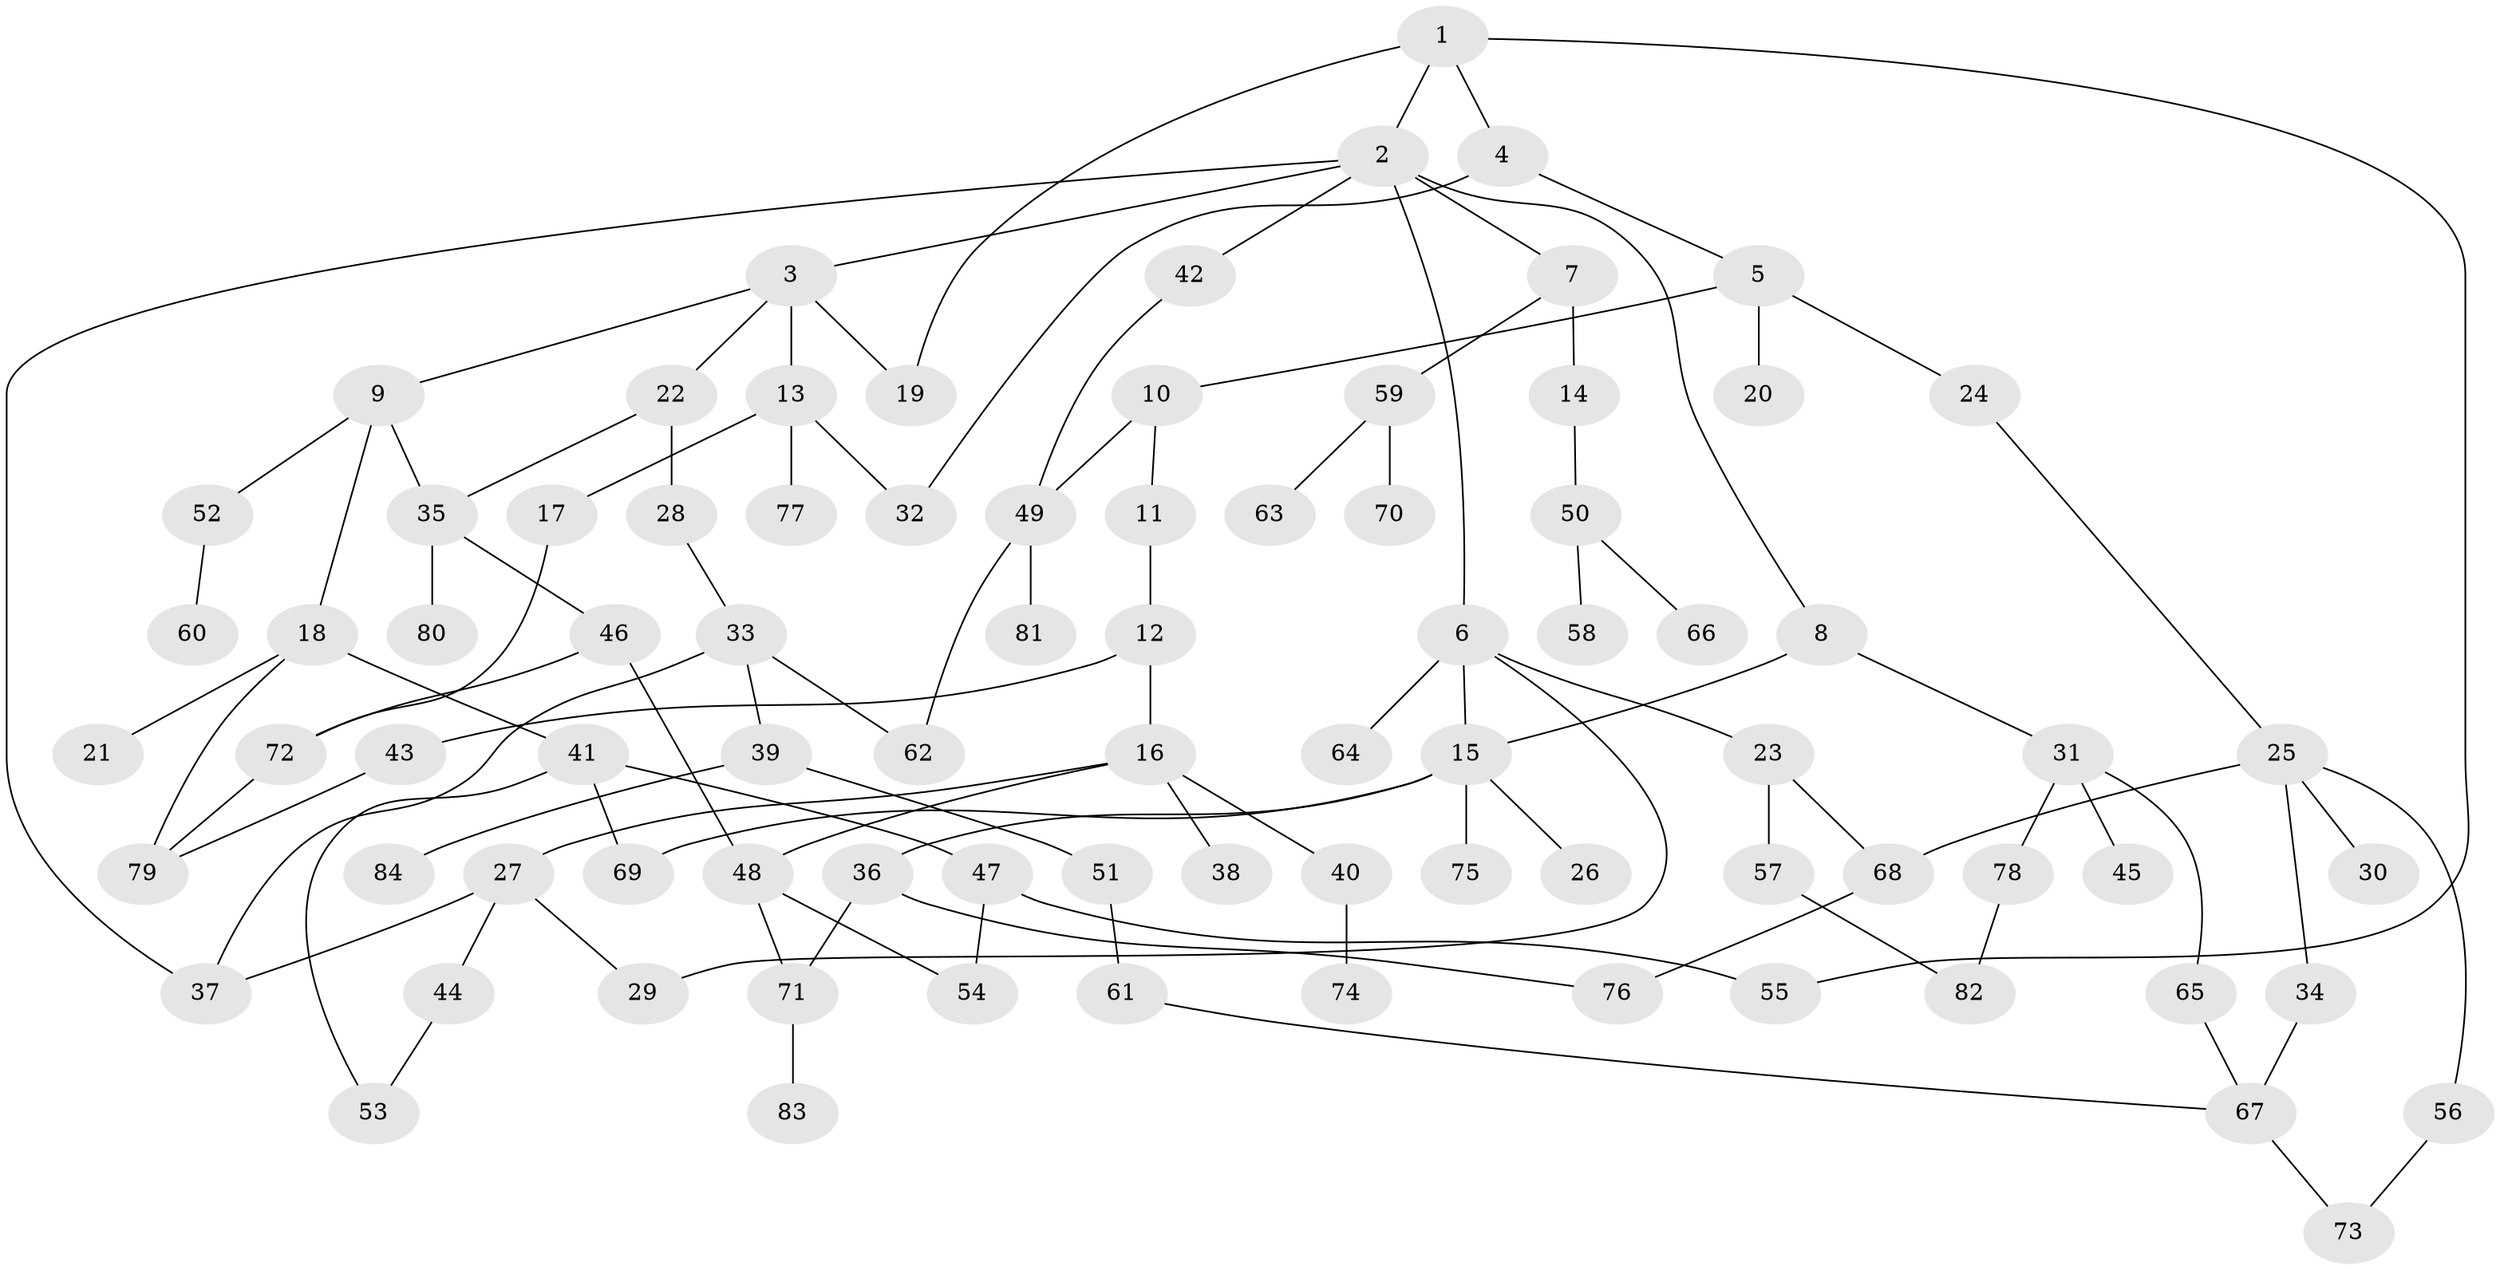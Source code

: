 // coarse degree distribution, {4: 0.13793103448275862, 7: 0.017241379310344827, 5: 0.08620689655172414, 3: 0.20689655172413793, 8: 0.017241379310344827, 2: 0.3103448275862069, 1: 0.20689655172413793, 6: 0.017241379310344827}
// Generated by graph-tools (version 1.1) at 2025/17/03/04/25 18:17:11]
// undirected, 84 vertices, 107 edges
graph export_dot {
graph [start="1"]
  node [color=gray90,style=filled];
  1;
  2;
  3;
  4;
  5;
  6;
  7;
  8;
  9;
  10;
  11;
  12;
  13;
  14;
  15;
  16;
  17;
  18;
  19;
  20;
  21;
  22;
  23;
  24;
  25;
  26;
  27;
  28;
  29;
  30;
  31;
  32;
  33;
  34;
  35;
  36;
  37;
  38;
  39;
  40;
  41;
  42;
  43;
  44;
  45;
  46;
  47;
  48;
  49;
  50;
  51;
  52;
  53;
  54;
  55;
  56;
  57;
  58;
  59;
  60;
  61;
  62;
  63;
  64;
  65;
  66;
  67;
  68;
  69;
  70;
  71;
  72;
  73;
  74;
  75;
  76;
  77;
  78;
  79;
  80;
  81;
  82;
  83;
  84;
  1 -- 2;
  1 -- 4;
  1 -- 19;
  1 -- 55;
  2 -- 3;
  2 -- 6;
  2 -- 7;
  2 -- 8;
  2 -- 42;
  2 -- 37;
  3 -- 9;
  3 -- 13;
  3 -- 22;
  3 -- 19;
  4 -- 5;
  4 -- 32;
  5 -- 10;
  5 -- 20;
  5 -- 24;
  6 -- 15;
  6 -- 23;
  6 -- 29;
  6 -- 64;
  7 -- 14;
  7 -- 59;
  8 -- 31;
  8 -- 15;
  9 -- 18;
  9 -- 35;
  9 -- 52;
  10 -- 11;
  10 -- 49;
  11 -- 12;
  12 -- 16;
  12 -- 43;
  13 -- 17;
  13 -- 32;
  13 -- 77;
  14 -- 50;
  15 -- 26;
  15 -- 36;
  15 -- 69;
  15 -- 75;
  16 -- 27;
  16 -- 38;
  16 -- 40;
  16 -- 48;
  17 -- 72;
  18 -- 21;
  18 -- 41;
  18 -- 79;
  22 -- 28;
  22 -- 35;
  23 -- 57;
  23 -- 68;
  24 -- 25;
  25 -- 30;
  25 -- 34;
  25 -- 56;
  25 -- 68;
  27 -- 44;
  27 -- 37;
  27 -- 29;
  28 -- 33;
  31 -- 45;
  31 -- 65;
  31 -- 78;
  33 -- 37;
  33 -- 39;
  33 -- 62;
  34 -- 67;
  35 -- 46;
  35 -- 80;
  36 -- 71;
  36 -- 76;
  39 -- 51;
  39 -- 84;
  40 -- 74;
  41 -- 47;
  41 -- 53;
  41 -- 69;
  42 -- 49;
  43 -- 79;
  44 -- 53;
  46 -- 72;
  46 -- 48;
  47 -- 54;
  47 -- 55;
  48 -- 54;
  48 -- 71;
  49 -- 62;
  49 -- 81;
  50 -- 58;
  50 -- 66;
  51 -- 61;
  52 -- 60;
  56 -- 73;
  57 -- 82;
  59 -- 63;
  59 -- 70;
  61 -- 67;
  65 -- 67;
  67 -- 73;
  68 -- 76;
  71 -- 83;
  72 -- 79;
  78 -- 82;
}
